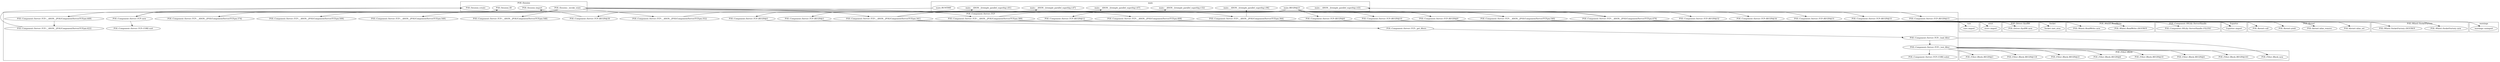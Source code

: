 digraph {
graph [overlap=false]
subgraph cluster_POE_Component_Server_TCP {
	label="POE::Component::Server::TCP";
	"POE::Component::Server::TCP::BEGIN@5";
	"POE::Component::Server::TCP::CORE:sort";
	"POE::Component::Server::TCP::__ANON__[POE/Component/Server/TCP.pm:509]";
	"POE::Component::Server::TCP::BEGIN@31";
	"POE::Component::Server::TCP::__ANON__[POE/Component/Server/TCP.pm:352]";
	"POE::Component::Server::TCP::__ANON__[POE/Component/Server/TCP.pm:422]";
	"POE::Component::Server::TCP::BEGIN@34";
	"POE::Component::Server::TCP::BEGIN@30";
	"POE::Component::Server::TCP::__ANON__[POE/Component/Server/TCP.pm:449]";
	"POE::Component::Server::TCP::_get_filters";
	"POE::Component::Server::TCP::_load_filter";
	"POE::Component::Server::TCP::BEGIN@3";
	"POE::Component::Server::TCP::__ANON__[POE/Component/Server/TCP.pm:341]";
	"POE::Component::Server::TCP::CORE:subst";
	"POE::Component::Server::TCP::_test_filter";
	"POE::Component::Server::TCP::__ANON__[POE/Component/Server/TCP.pm:389]";
	"POE::Component::Server::TCP::BEGIN@32";
	"POE::Component::Server::TCP::BEGIN@12";
	"POE::Component::Server::TCP::new";
	"POE::Component::Server::TCP::__ANON__[POE/Component/Server/TCP.pm:374]";
	"POE::Component::Server::TCP::__ANON__[POE/Component/Server/TCP.pm:364]";
	"POE::Component::Server::TCP::__ANON__[POE/Component/Server/TCP.pm:549]";
	"POE::Component::Server::TCP::BEGIN@8";
	"POE::Component::Server::TCP::BEGIN@9";
	"POE::Component::Server::TCP::__ANON__[POE/Component/Server/TCP.pm:548]";
	"POE::Component::Server::TCP::__ANON__[POE/Component/Server/TCP.pm:540]";
	"POE::Component::Server::TCP::__ANON__[POE/Component/Server/TCP.pm:479]";
	"POE::Component::Server::TCP::BEGIN@33";
	"POE::Component::Server::TCP::BEGIN@10";
	"POE::Component::Server::TCP::__ANON__[POE/Component/Server/TCP.pm:408]";
	"POE::Component::Server::TCP::BEGIN@15";
}
subgraph cluster_POE_Driver_SysRW {
	label="POE::Driver::SysRW";
	"POE::Driver::SysRW::new";
}
subgraph cluster_POE_Session {
	label="POE::Session";
	"POE::Session::_invoke_state";
	"POE::Session::import";
	"POE::Session::ID";
	"POE::Session::create";
}
subgraph cluster_Socket {
	label="Socket";
	"Socket::inet_ntoa";
}
subgraph cluster_POE_Filter_Block {
	label="POE::Filter::Block";
	"POE::Filter::Block::BEGIN@10";
	"POE::Filter::Block::BEGIN@6";
	"POE::Filter::Block::BEGIN@21";
	"POE::Filter::Block::new";
	"POE::Filter::Block::BEGIN@3";
	"POE::Filter::Block::BEGIN@161";
	"POE::Filter::Block::BEGIN@4";
	"POE::Filter::Block::BEGIN@118";
}
subgraph cluster_vars {
	label="vars";
	"vars::import";
}
subgraph cluster_warnings {
	label="warnings";
	"warnings::unimport";
}
subgraph cluster_main {
	label="main";
	"main::RUNTIME";
	"main::__ANON__[t/simple_parallel_superbig.t:96]";
	"main::BEGIN@21";
	"main::__ANON__[t/simple_parallel_superbig.t:43]";
	"main::__ANON__[t/simple_parallel_superbig.t:47]";
	"main::__ANON__[t/simple_parallel_superbig.t:67]";
	"main::__ANON__[t/simple_parallel_superbig.t:81]";
	"main::__ANON__[t/simple_parallel_superbig.t:52]";
}
subgraph cluster_POE_Wheel_ReadWrite {
	label="POE::Wheel::ReadWrite";
	"POE::Wheel::ReadWrite::new";
	"POE::Wheel::ReadWrite::DESTROY";
}
subgraph cluster_POE_Kernel {
	label="POE::Kernel";
	"POE::Kernel::alias_remove";
	"POE::Kernel::call";
	"POE::Kernel::yield";
	"POE::Kernel::alias_set";
}
subgraph cluster_POE_Component_SSLify_ServerHandle {
	label="POE::Component::SSLify::ServerHandle";
	"POE::Component::SSLify::ServerHandle::FILENO";
}
subgraph cluster_Exporter {
	label="Exporter";
	"Exporter::import";
}
subgraph cluster_strict {
	label="strict";
	"strict::import";
}
subgraph cluster_POE_Wheel_SocketFactory {
	label="POE::Wheel::SocketFactory";
	"POE::Wheel::SocketFactory::DESTROY";
	"POE::Wheel::SocketFactory::new";
}
"POE::Component::Server::TCP::_load_filter" -> "POE::Filter::Block::new";
"POE::Session::_invoke_state" -> "POE::Component::Server::TCP::__ANON__[POE/Component/Server/TCP.pm:509]";
"POE::Session::_invoke_state" -> "POE::Component::Server::TCP::__ANON__[POE/Component/Server/TCP.pm:352]";
"main::BEGIN@21" -> "POE::Component::Server::TCP::BEGIN@32";
"POE::Component::Server::TCP::__ANON__[POE/Component/Server/TCP.pm:341]" -> "POE::Driver::SysRW::new";
"POE::Session::_invoke_state" -> "POE::Component::Server::TCP::__ANON__[POE/Component/Server/TCP.pm:364]";
"main::BEGIN@21" -> "POE::Component::Server::TCP::BEGIN@8";
"POE::Component::Server::TCP::_test_filter" -> "POE::Filter::Block::BEGIN@118";
"main::BEGIN@21" -> "POE::Component::Server::TCP::BEGIN@10";
"POE::Component::Server::TCP::__ANON__[POE/Component/Server/TCP.pm:479]" -> "POE::Wheel::SocketFactory::new";
"POE::Component::Server::TCP::new" -> "POE::Component::Server::TCP::CORE:sort";
"POE::Component::Server::TCP::_test_filter" -> "POE::Filter::Block::BEGIN@6";
"main::BEGIN@21" -> "POE::Component::Server::TCP::BEGIN@3";
"POE::Session::_invoke_state" -> "POE::Component::Server::TCP::__ANON__[POE/Component/Server/TCP.pm:341]";
"POE::Session::_invoke_state" -> "POE::Component::Server::TCP::__ANON__[POE/Component/Server/TCP.pm:389]";
"POE::Component::Server::TCP::__ANON__[POE/Component/Server/TCP.pm:540]" -> "POE::Wheel::SocketFactory::DESTROY";
"POE::Component::Server::TCP::_get_filters" -> "POE::Component::Server::TCP::_load_filter";
"POE::Component::Server::TCP::__ANON__[POE/Component/Server/TCP.pm:479]" -> "main::__ANON__[t/simple_parallel_superbig.t:43]";
"POE::Session::_invoke_state" -> "POE::Component::Server::TCP::__ANON__[POE/Component/Server/TCP.pm:374]";
"main::BEGIN@21" -> "POE::Component::Server::TCP::BEGIN@9";
"main::BEGIN@21" -> "POE::Component::Server::TCP::BEGIN@15";
"POE::Component::Server::TCP::__ANON__[POE/Component/Server/TCP.pm:341]" -> "POE::Component::SSLify::ServerHandle::FILENO";
"POE::Component::Server::TCP::__ANON__[POE/Component/Server/TCP.pm:449]" -> "POE::Component::Server::TCP::__ANON__[POE/Component/Server/TCP.pm:422]";
"POE::Component::Server::TCP::__ANON__[POE/Component/Server/TCP.pm:341]" -> "Socket::inet_ntoa";
"POE::Component::Server::TCP::__ANON__[POE/Component/Server/TCP.pm:408]" -> "POE::Kernel::call";
"POE::Component::Server::TCP::__ANON__[POE/Component/Server/TCP.pm:540]" -> "POE::Kernel::alias_remove";
"POE::Component::Server::TCP::BEGIN@15" -> "warnings::unimport";
"main::RUNTIME" -> "POE::Component::Server::TCP::new";
"POE::Session::_invoke_state" -> "POE::Component::Server::TCP::__ANON__[POE/Component/Server/TCP.pm:408]";
"POE::Component::Server::TCP::__ANON__[POE/Component/Server/TCP.pm:341]" -> "main::__ANON__[t/simple_parallel_superbig.t:67]";
"main::BEGIN@21" -> "POE::Component::Server::TCP::BEGIN@30";
"POE::Component::Server::TCP::_test_filter" -> "POE::Component::Server::TCP::CORE:subst";
"POE::Component::Server::TCP::new" -> "POE::Session::ID";
"POE::Component::Server::TCP::__ANON__[POE/Component/Server/TCP.pm:479]" -> "POE::Kernel::alias_set";
"POE::Session::_invoke_state" -> "POE::Component::Server::TCP::__ANON__[POE/Component/Server/TCP.pm:549]";
"POE::Session::_invoke_state" -> "POE::Component::Server::TCP::__ANON__[POE/Component/Server/TCP.pm:540]";
"POE::Component::Server::TCP::__ANON__[POE/Component/Server/TCP.pm:341]" -> "POE::Wheel::ReadWrite::new";
"POE::Session::_invoke_state" -> "POE::Component::Server::TCP::__ANON__[POE/Component/Server/TCP.pm:479]";
"main::BEGIN@21" -> "POE::Component::Server::TCP::BEGIN@31";
"POE::Component::Server::TCP::_test_filter" -> "POE::Filter::Block::BEGIN@21";
"POE::Component::Server::TCP::__ANON__[POE/Component/Server/TCP.pm:364]" -> "POE::Kernel::yield";
"POE::Component::Server::TCP::BEGIN@5" -> "vars::import";
"POE::Component::Server::TCP::_test_filter" -> "POE::Filter::Block::BEGIN@4";
"POE::Component::Server::TCP::BEGIN@9" -> "Exporter::import";
"POE::Component::Server::TCP::BEGIN@12" -> "Exporter::import";
"POE::Component::Server::TCP::BEGIN@10" -> "Exporter::import";
"POE::Component::Server::TCP::BEGIN@8" -> "Exporter::import";
"POE::Component::Server::TCP::BEGIN@3" -> "strict::import";
"POE::Component::Server::TCP::__ANON__[POE/Component/Server/TCP.pm:422]" -> "POE::Session::create";
"POE::Component::Server::TCP::new" -> "POE::Session::create";
"main::BEGIN@21" -> "POE::Component::Server::TCP::BEGIN@12";
"POE::Component::Server::TCP::__ANON__[POE/Component/Server/TCP.pm:389]" -> "POE::Wheel::ReadWrite::DESTROY";
"POE::Component::Server::TCP::__ANON__[POE/Component/Server/TCP.pm:389]" -> "main::__ANON__[t/simple_parallel_superbig.t:52]";
"POE::Session::_invoke_state" -> "POE::Component::Server::TCP::__ANON__[POE/Component/Server/TCP.pm:548]";
"main::BEGIN@21" -> "POE::Component::Server::TCP::BEGIN@5";
"POE::Component::Server::TCP::__ANON__[POE/Component/Server/TCP.pm:341]" -> "main::__ANON__[t/simple_parallel_superbig.t:47]";
"POE::Component::Server::TCP::BEGIN@30" -> "POE::Session::import";
"POE::Component::Server::TCP::_test_filter" -> "POE::Filter::Block::BEGIN@3";
"POE::Component::Server::TCP::_load_filter" -> "POE::Component::Server::TCP::_test_filter";
"POE::Component::Server::TCP::__ANON__[POE/Component/Server/TCP.pm:364]" -> "main::__ANON__[t/simple_parallel_superbig.t:96]";
"POE::Component::Server::TCP::__ANON__[POE/Component/Server/TCP.pm:352]" -> "main::__ANON__[t/simple_parallel_superbig.t:81]";
"POE::Component::Server::TCP::_test_filter" -> "POE::Filter::Block::BEGIN@161";
"main::BEGIN@21" -> "POE::Component::Server::TCP::BEGIN@33";
"POE::Component::Server::TCP::_test_filter" -> "POE::Filter::Block::BEGIN@10";
"main::BEGIN@21" -> "POE::Component::Server::TCP::BEGIN@34";
"POE::Session::_invoke_state" -> "POE::Component::Server::TCP::__ANON__[POE/Component/Server/TCP.pm:449]";
"POE::Component::Server::TCP::__ANON__[POE/Component/Server/TCP.pm:341]" -> "POE::Component::Server::TCP::_get_filters";
}
